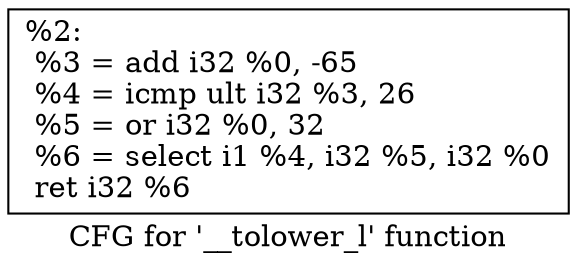digraph "CFG for '__tolower_l' function" {
	label="CFG for '__tolower_l' function";

	Node0x1bf8ab0 [shape=record,label="{%2:\l  %3 = add i32 %0, -65\l  %4 = icmp ult i32 %3, 26\l  %5 = or i32 %0, 32\l  %6 = select i1 %4, i32 %5, i32 %0\l  ret i32 %6\l}"];
}

